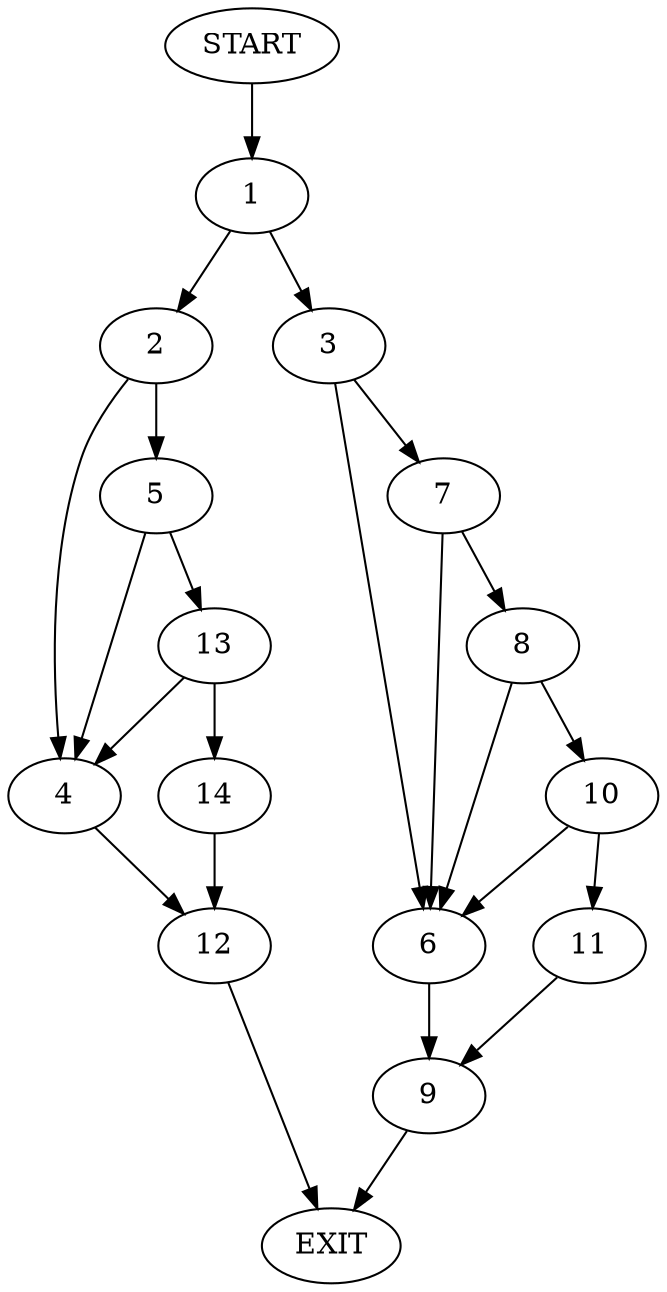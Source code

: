 digraph {
0 [label="START"]
15 [label="EXIT"]
0 -> 1
1 -> 2
1 -> 3
2 -> 4
2 -> 5
3 -> 6
3 -> 7
7 -> 6
7 -> 8
6 -> 9
8 -> 6
8 -> 10
10 -> 6
10 -> 11
11 -> 9
9 -> 15
4 -> 12
5 -> 4
5 -> 13
13 -> 4
13 -> 14
14 -> 12
12 -> 15
}
